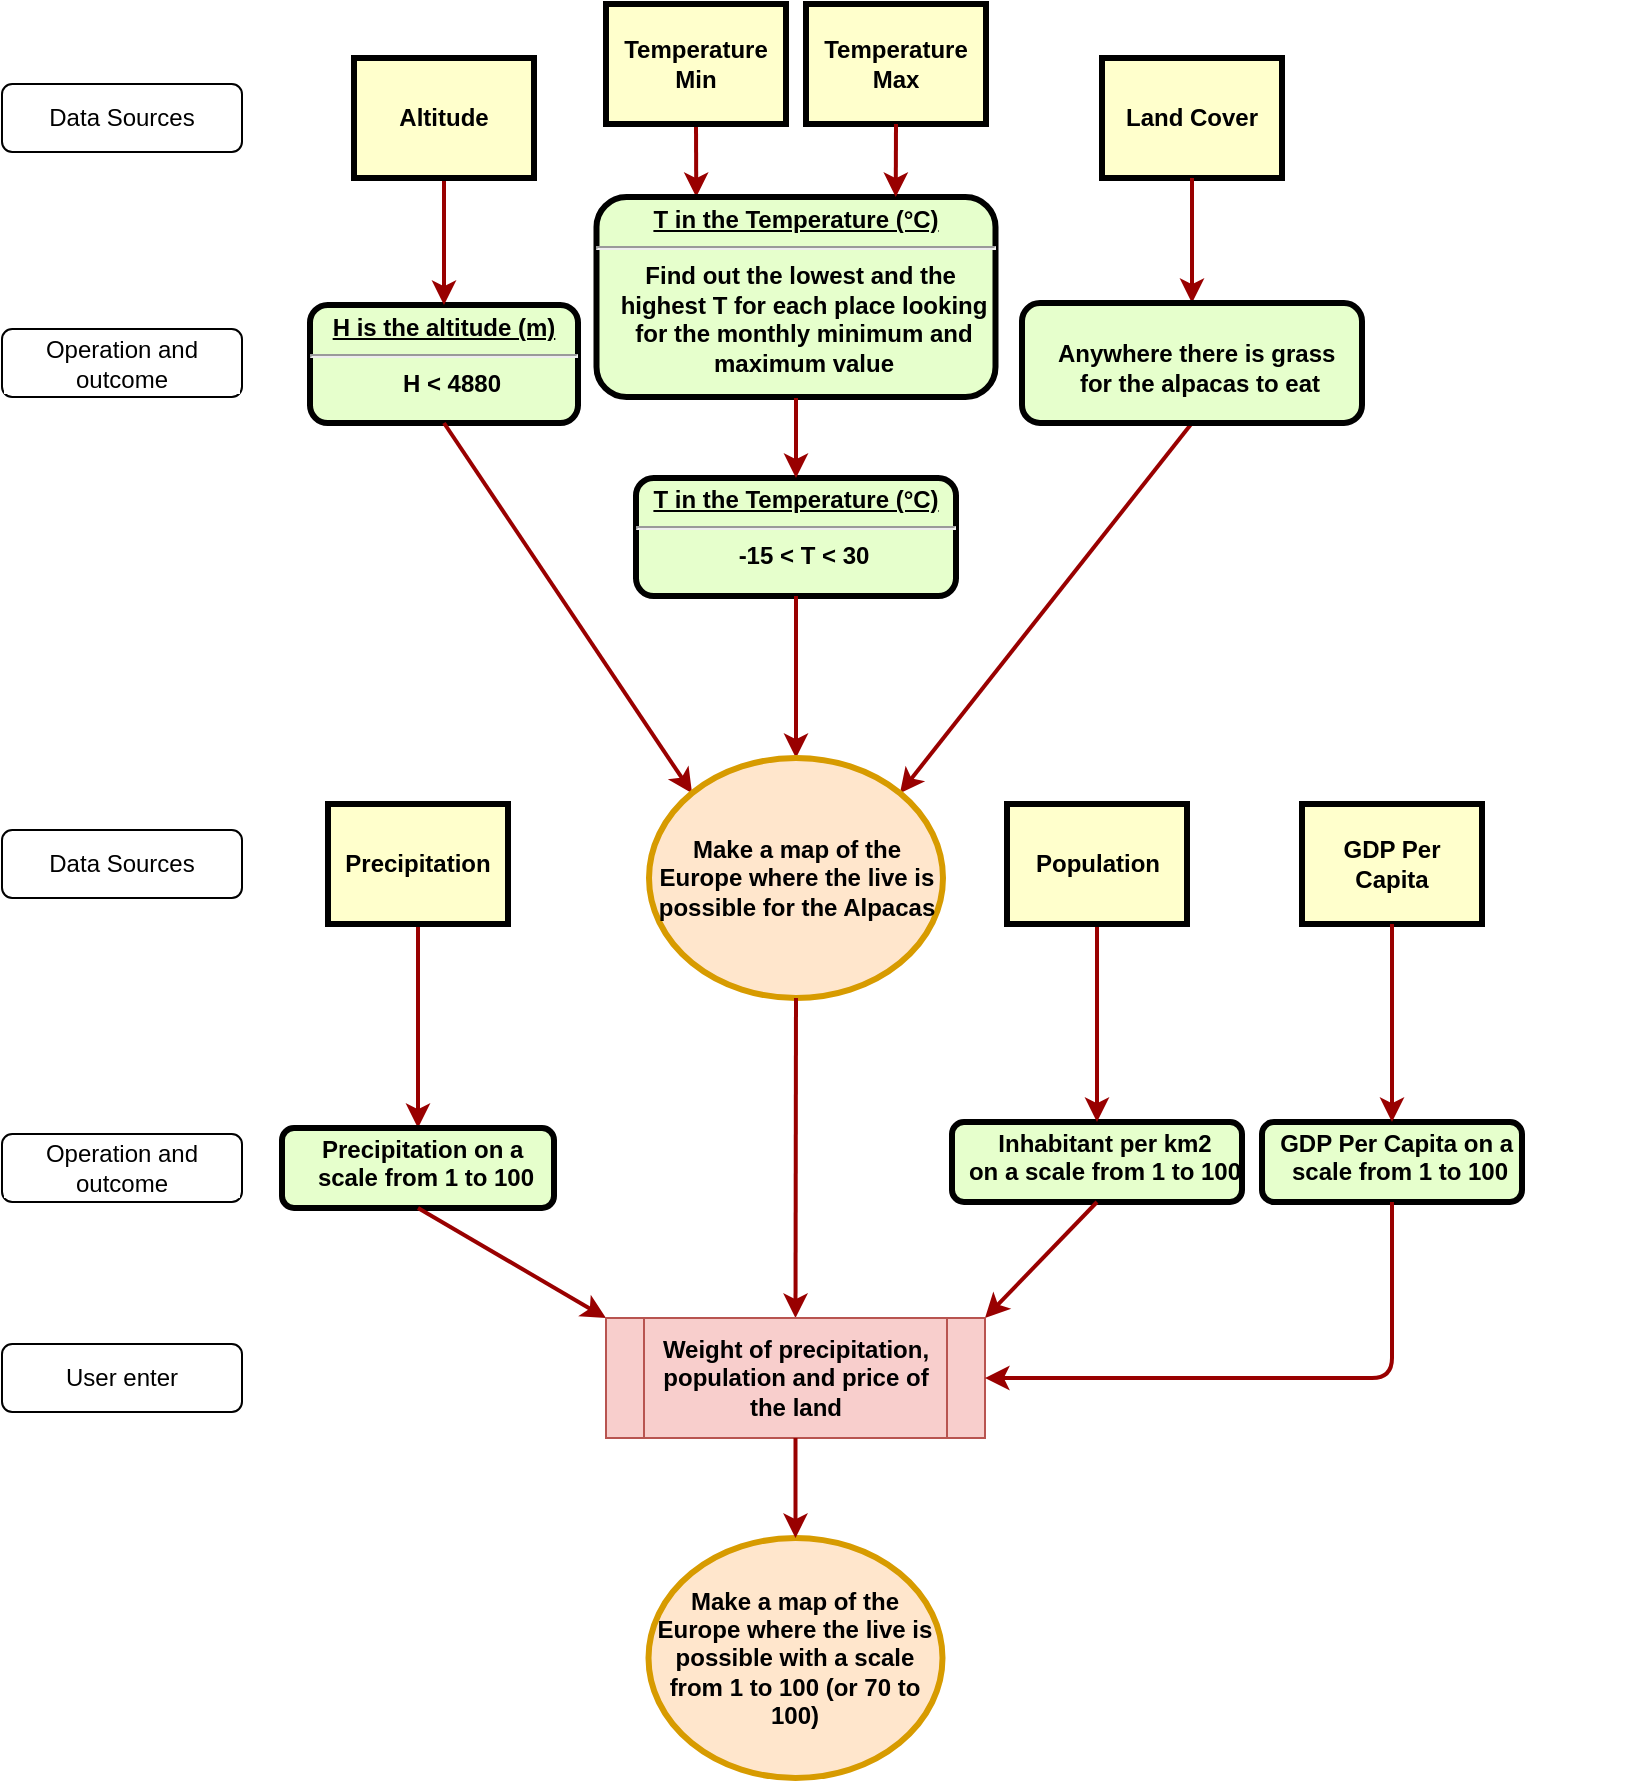 <mxfile version="14.4.8" type="device"><diagram name="Page-1" id="c7558073-3199-34d8-9f00-42111426c3f3"><mxGraphModel dx="1303" dy="782" grid="0" gridSize="10" guides="1" tooltips="1" connect="1" arrows="1" fold="1" page="0" pageScale="1" pageWidth="826" pageHeight="1169" background="none" math="0" shadow="0"><root><mxCell id="0"/><mxCell id="1" parent="0"/><mxCell id="2" value="&lt;p style=&quot;margin: 0px ; margin-top: 4px ; text-align: center ; text-decoration: underline&quot;&gt;&lt;strong&gt;H is the altitude (m)&lt;br&gt;&lt;/strong&gt;&lt;/p&gt;&lt;hr&gt;&lt;p style=&quot;margin: 0px ; margin-left: 8px&quot;&gt;H &amp;lt; 4880&lt;/p&gt;" style="verticalAlign=middle;align=center;overflow=fill;fontSize=12;fontFamily=Helvetica;html=1;rounded=1;fontStyle=1;strokeWidth=3;fillColor=#E6FFCC" parent="1" vertex="1"><mxGeometry x="214" y="173.5" width="134" height="59" as="geometry"/></mxCell><mxCell id="6" value="&lt;p style=&quot;margin: 0px ; margin-top: 4px ; text-align: center ; text-decoration: underline&quot;&gt;&lt;strong&gt;T in the Temperature (°C)&lt;br&gt;&lt;/strong&gt;&lt;/p&gt;&lt;hr&gt;&lt;p style=&quot;margin: 0px ; margin-left: 8px&quot;&gt;-15 &amp;lt; T &amp;lt; 30&lt;/p&gt;&lt;span style=&quot;color: rgba(0 , 0 , 0 , 0) ; font-family: monospace ; font-size: 0px ; font-weight: 400&quot;&gt;%3CmxGraphModel%3E%3Croot%3E%3CmxCell%20id%3D%220%22%2F%3E%3CmxCell%20id%3D%221%22%20parent%3D%220%22%2F%3E%3CmxCell%20id%3D%222%22%20value%3D%22Temperature%20Min%22%20style%3D%22whiteSpace%3Dwrap%3Balign%3Dcenter%3BverticalAlign%3Dmiddle%3BfontStyle%3D1%3BstrokeWidth%3D3%3BfillColor%3D%23FFFFCC%22%20vertex%3D%221%22%20parent%3D%221%22%3E%3CmxGeometry%20x%3D%22412%22%20y%3D%2250.0%22%20width%3D%2290%22%20height%3D%2260%22%20as%3D%22geometry%22%2F%3E%3C%2FmxCell%3E%3C%2Froot%3E%3C%2FmxGraphModel%3E&lt;/span&gt;" style="verticalAlign=middle;align=center;overflow=fill;fontSize=12;fontFamily=Helvetica;html=1;rounded=1;fontStyle=1;strokeWidth=3;fillColor=#E6FFCC" parent="1" vertex="1"><mxGeometry x="377" y="260" width="160" height="59" as="geometry"/></mxCell><mxCell id="8" value="&lt;p style=&quot;margin: 0px ; margin-top: 4px ; text-align: center ; text-decoration: underline&quot;&gt;&lt;/p&gt;&lt;p style=&quot;margin: 0px ; margin-left: 8px&quot;&gt;Inhabitant per km2&lt;/p&gt;&lt;p style=&quot;margin: 0px ; margin-left: 8px&quot;&gt;on a&amp;nbsp;&lt;span&gt;scale from 1 to 100&lt;/span&gt;&lt;/p&gt;" style="verticalAlign=middle;align=center;overflow=fill;fontSize=12;fontFamily=Helvetica;html=1;rounded=1;fontStyle=1;strokeWidth=3;fillColor=#E6FFCC" parent="1" vertex="1"><mxGeometry x="535" y="582" width="145" height="40" as="geometry"/></mxCell><mxCell id="12" value="Land Cover" style="whiteSpace=wrap;align=center;verticalAlign=middle;fontStyle=1;strokeWidth=3;fillColor=#FFFFCC" parent="1" vertex="1"><mxGeometry x="610" y="50.0" width="90" height="60" as="geometry"/></mxCell><mxCell id="36" value="" style="edgeStyle=none;noEdgeStyle=1;strokeColor=#990000;strokeWidth=2;exitX=0.5;exitY=1;exitDx=0;exitDy=0;" parent="1" source="4ELwSUnbLozZBFiHiykJ-121" target="2" edge="1"><mxGeometry width="100" height="100" relative="1" as="geometry"><mxPoint x="257.489" y="110" as="sourcePoint"/><mxPoint x="120" y="150" as="targetPoint"/></mxGeometry></mxCell><mxCell id="4ELwSUnbLozZBFiHiykJ-98" value="Data Sources" style="rounded=1;whiteSpace=wrap;html=1;labelBackgroundColor=#ffffff;fillColor=none;" parent="1" vertex="1"><mxGeometry x="60" y="63" width="120" height="34" as="geometry"/></mxCell><mxCell id="4ELwSUnbLozZBFiHiykJ-100" value="" style="edgeStyle=none;noEdgeStyle=1;strokeColor=#990000;strokeWidth=2;exitX=0.5;exitY=1;exitDx=0;exitDy=0;entryX=0.25;entryY=0;entryDx=0;entryDy=0;" parent="1" source="4ELwSUnbLozZBFiHiykJ-118" target="Auhu3OukKuUOTLRfJxsg-38" edge="1"><mxGeometry width="100" height="100" relative="1" as="geometry"><mxPoint x="370" y="130" as="sourcePoint"/><mxPoint x="405" y="110" as="targetPoint"/></mxGeometry></mxCell><mxCell id="4ELwSUnbLozZBFiHiykJ-105" value="" style="edgeStyle=none;noEdgeStyle=1;strokeColor=#990000;strokeWidth=2;entryX=0.5;entryY=0;entryDx=0;entryDy=0;exitX=0.5;exitY=1;exitDx=0;exitDy=0;" parent="1" source="12" target="4ELwSUnbLozZBFiHiykJ-123" edge="1"><mxGeometry width="100" height="100" relative="1" as="geometry"><mxPoint x="290" y="110" as="sourcePoint"/><mxPoint x="530" y="153.5" as="targetPoint"/></mxGeometry></mxCell><mxCell id="4ELwSUnbLozZBFiHiykJ-107" value="" style="edgeStyle=none;noEdgeStyle=1;strokeColor=#990000;strokeWidth=2;exitX=0.5;exitY=1;exitDx=0;exitDy=0;entryX=0;entryY=0;entryDx=0;entryDy=0;" parent="1" source="2" target="4ELwSUnbLozZBFiHiykJ-113" edge="1"><mxGeometry width="100" height="100" relative="1" as="geometry"><mxPoint x="595" y="120.0" as="sourcePoint"/><mxPoint x="393.75" y="505" as="targetPoint"/></mxGeometry></mxCell><mxCell id="4ELwSUnbLozZBFiHiykJ-108" value="" style="edgeStyle=none;noEdgeStyle=1;strokeColor=#990000;strokeWidth=2;exitX=0.5;exitY=1;exitDx=0;exitDy=0;entryX=0.5;entryY=0;entryDx=0;entryDy=0;" parent="1" source="6" target="4ELwSUnbLozZBFiHiykJ-113" edge="1"><mxGeometry width="100" height="100" relative="1" as="geometry"><mxPoint x="605" y="130.0" as="sourcePoint"/><mxPoint x="441.5" y="505" as="targetPoint"/></mxGeometry></mxCell><mxCell id="4ELwSUnbLozZBFiHiykJ-110" value="" style="edgeStyle=none;noEdgeStyle=1;strokeColor=#990000;strokeWidth=2;exitX=0.5;exitY=1;exitDx=0;exitDy=0;entryX=1;entryY=0;entryDx=0;entryDy=0;" parent="1" source="4ELwSUnbLozZBFiHiykJ-123" target="4ELwSUnbLozZBFiHiykJ-113" edge="1"><mxGeometry width="100" height="100" relative="1" as="geometry"><mxPoint x="625" y="150.0" as="sourcePoint"/><mxPoint x="489.25" y="505" as="targetPoint"/></mxGeometry></mxCell><mxCell id="4ELwSUnbLozZBFiHiykJ-111" value="" style="edgeStyle=none;noEdgeStyle=1;strokeColor=#990000;strokeWidth=2;entryX=0.5;entryY=0;entryDx=0;entryDy=0;exitX=0.5;exitY=1;exitDx=0;exitDy=0;" parent="1" source="4" target="8" edge="1"><mxGeometry width="100" height="100" relative="1" as="geometry"><mxPoint x="710" y="500" as="sourcePoint"/><mxPoint x="635" y="200.0" as="targetPoint"/></mxGeometry></mxCell><mxCell id="4ELwSUnbLozZBFiHiykJ-112" value="" style="edgeStyle=none;noEdgeStyle=1;strokeColor=#990000;strokeWidth=2;exitX=0.5;exitY=1;exitDx=0;exitDy=0;entryX=0.5;entryY=0;entryDx=0;entryDy=0;" parent="1" source="4ELwSUnbLozZBFiHiykJ-120" target="4ELwSUnbLozZBFiHiykJ-124" edge="1"><mxGeometry width="100" height="100" relative="1" as="geometry"><mxPoint x="595" y="434" as="sourcePoint"/><mxPoint x="537.0" y="545" as="targetPoint"/><Array as="points"/></mxGeometry></mxCell><mxCell id="4ELwSUnbLozZBFiHiykJ-113" value="&lt;span style=&quot;font-size: 12px&quot;&gt;Make a map of the Europe where the live is possible for the Alpacas&lt;/span&gt;" style="ellipse;whiteSpace=wrap;html=1;labelBackgroundColor=none;fillColor=#ffe6cc;strokeWidth=3;strokeColor=#d79b00;fontStyle=1;fontSize=12;" parent="1" vertex="1"><mxGeometry x="383.5" y="400" width="147" height="120" as="geometry"/></mxCell><mxCell id="4ELwSUnbLozZBFiHiykJ-115" value="Data Sources" style="rounded=1;whiteSpace=wrap;html=1;labelBackgroundColor=#ffffff;fillColor=none;" parent="1" vertex="1"><mxGeometry x="60" y="436" width="120" height="34" as="geometry"/></mxCell><mxCell id="4ELwSUnbLozZBFiHiykJ-116" value="Operation and outcome&lt;span style=&quot;color: rgba(0 , 0 , 0 , 0) ; font-family: monospace ; font-size: 0px ; background-color: rgb(248 , 249 , 250)&quot;&gt;%3CmxGraphModel%3E%3Croot%3E%3CmxCell%20id%3D%220%22%2F%3E%3CmxCell%20id%3D%221%22%20parent%3D%220%22%2F%3E%3CmxCell%20id%3D%222%22%20value%3D%22User%20Choice%22%20style%3D%22rounded%3D1%3BwhiteSpace%3Dwrap%3Bhtml%3D1%3BlabelBackgroundColor%3D%23ffffff%3BfillColor%3Dnone%3B%22%20vertex%3D%221%22%20parent%3D%221%22%3E%3CmxGeometry%20x%3D%2260%22%20y%3D%22173.5%22%20width%3D%22120%22%20height%3D%2234%22%20as%3D%22geometry%22%2F%3E%3C%2FmxCell%3E%3C%2Froot%3E%3C%2FmxGraphModel%3E&lt;/span&gt;&lt;span style=&quot;color: rgba(0 , 0 , 0 , 0) ; font-family: monospace ; font-size: 0px ; background-color: rgb(248 , 249 , 250)&quot;&gt;%3CmxGraphModel%3E%3Croot%3E%3CmxCell%20id%3D%220%22%2F%3E%3CmxCell%20id%3D%221%22%20parent%3D%220%22%2F%3E%3CmxCell%20id%3D%222%22%20value%3D%22User%20Choice%22%20style%3D%22rounded%3D1%3BwhiteSpace%3Dwrap%3Bhtml%3D1%3BlabelBackgroundColor%3D%23ffffff%3BfillColor%3Dnone%3B%22%20vertex%3D%221%22%20parent%3D%221%22%3E%3CmxGeometry%20x%3D%2260%22%20y%3D%22173.5%22%20width%3D%22120%22%20height%3D%2234%22%20as%3D%22geometry%22%2F%3E%3C%2FmxCell%3E%3C%2Froot%3E%3C%2FmxGraphModel%3E&lt;/span&gt;&lt;span style=&quot;color: rgba(0 , 0 , 0 , 0) ; font-family: monospace ; font-size: 0px ; background-color: rgb(248 , 249 , 250)&quot;&gt;%3CmxGraphModel%3E%3Croot%3E%3CmxCell%20id%3D%220%22%2F%3E%3CmxCell%20id%3D%221%22%20parent%3D%220%22%2F%3E%3CmxCell%20id%3D%222%22%20value%3D%22User%20Choice%22%20style%3D%22rounded%3D1%3BwhiteSpace%3Dwrap%3Bhtml%3D1%3BlabelBackgroundColor%3D%23ffffff%3BfillColor%3Dnone%3B%22%20vertex%3D%221%22%20parent%3D%221%22%3E%3CmxGeometry%20x%3D%2260%22%20y%3D%22173.5%22%20width%3D%22120%22%20height%3D%2234%22%20as%3D%22geometry%22%2F%3E%3C%2FmxCell%3E%3C%2Froot%3E%3C%2FmxGraphModel%3E&lt;/span&gt;" style="rounded=1;whiteSpace=wrap;html=1;labelBackgroundColor=#ffffff;fillColor=none;" parent="1" vertex="1"><mxGeometry x="60" y="185.5" width="120" height="34" as="geometry"/></mxCell><mxCell id="4ELwSUnbLozZBFiHiykJ-117" value="User enter" style="rounded=1;whiteSpace=wrap;html=1;labelBackgroundColor=#ffffff;fillColor=none;" parent="1" vertex="1"><mxGeometry x="60" y="693" width="120" height="34" as="geometry"/></mxCell><mxCell id="4ELwSUnbLozZBFiHiykJ-118" value="Temperature Min" style="whiteSpace=wrap;align=center;verticalAlign=middle;fontStyle=1;strokeWidth=3;fillColor=#FFFFCC" parent="1" vertex="1"><mxGeometry x="362" y="23.0" width="90" height="60" as="geometry"/></mxCell><mxCell id="4ELwSUnbLozZBFiHiykJ-120" value="Precipitation" style="whiteSpace=wrap;align=center;verticalAlign=middle;fontStyle=1;strokeWidth=3;fillColor=#FFFFCC" parent="1" vertex="1"><mxGeometry x="223" y="423" width="90" height="60" as="geometry"/></mxCell><mxCell id="4ELwSUnbLozZBFiHiykJ-121" value="Altitude" style="whiteSpace=wrap;align=center;verticalAlign=middle;fontStyle=1;strokeWidth=3;fillColor=#FFFFCC" parent="1" vertex="1"><mxGeometry x="236" y="50" width="90" height="60" as="geometry"/></mxCell><mxCell id="4" value="Population" style="whiteSpace=wrap;align=center;verticalAlign=middle;fontStyle=1;strokeWidth=3;fillColor=#FFFFCC" parent="1" vertex="1"><mxGeometry x="562.5" y="423" width="90" height="60" as="geometry"/></mxCell><mxCell id="4ELwSUnbLozZBFiHiykJ-123" value="&lt;p style=&quot;margin: 0px ; margin-top: 4px ; text-align: center ; text-decoration: underline&quot;&gt;&lt;/p&gt;&lt;p style=&quot;margin: 0px ; margin-left: 8px&quot;&gt;&lt;br&gt;&lt;/p&gt;&lt;p style=&quot;margin: 0px ; margin-left: 8px&quot;&gt;Anywhere there is grass&amp;nbsp;&lt;/p&gt;&lt;p style=&quot;margin: 0px ; margin-left: 8px&quot;&gt;for the alpacas to eat&lt;br&gt;&lt;/p&gt;" style="verticalAlign=middle;align=center;overflow=fill;fontSize=12;fontFamily=Helvetica;html=1;rounded=1;fontStyle=1;strokeWidth=3;fillColor=#E6FFCC" parent="1" vertex="1"><mxGeometry x="570" y="172.5" width="170" height="60" as="geometry"/></mxCell><mxCell id="4ELwSUnbLozZBFiHiykJ-124" value="&lt;p style=&quot;margin: 0px ; margin-top: 4px ; text-align: center ; text-decoration: underline&quot;&gt;&lt;/p&gt;&lt;p style=&quot;margin: 0px ; margin-left: 8px&quot;&gt;Precipitation on a&amp;nbsp;&lt;/p&gt;&lt;p style=&quot;margin: 0px ; margin-left: 8px&quot;&gt;scale&amp;nbsp;&lt;span&gt;from 1 to 100&lt;/span&gt;&lt;/p&gt;" style="verticalAlign=middle;align=center;overflow=fill;fontSize=12;fontFamily=Helvetica;html=1;rounded=1;fontStyle=1;strokeWidth=3;fillColor=#E6FFCC" parent="1" vertex="1"><mxGeometry x="200" y="585" width="136" height="40" as="geometry"/></mxCell><mxCell id="4ELwSUnbLozZBFiHiykJ-126" value="" style="edgeStyle=none;noEdgeStyle=1;strokeColor=#990000;strokeWidth=2;exitX=0.5;exitY=1;exitDx=0;exitDy=0;entryX=1;entryY=0;entryDx=0;entryDy=0;" parent="1" source="8" target="Auhu3OukKuUOTLRfJxsg-44" edge="1"><mxGeometry width="100" height="100" relative="1" as="geometry"><mxPoint x="278" y="493" as="sourcePoint"/><mxPoint x="508.913" y="642.525" as="targetPoint"/><Array as="points"/></mxGeometry></mxCell><mxCell id="4ELwSUnbLozZBFiHiykJ-127" value="" style="edgeStyle=none;noEdgeStyle=1;strokeColor=#990000;strokeWidth=2;exitX=0.5;exitY=1;exitDx=0;exitDy=0;entryX=0;entryY=0;entryDx=0;entryDy=0;" parent="1" source="4ELwSUnbLozZBFiHiykJ-124" target="Auhu3OukKuUOTLRfJxsg-44" edge="1"><mxGeometry width="100" height="100" relative="1" as="geometry"><mxPoint x="288" y="503" as="sourcePoint"/><mxPoint x="300" y="710" as="targetPoint"/><Array as="points"/></mxGeometry></mxCell><mxCell id="4ELwSUnbLozZBFiHiykJ-128" value="" style="edgeStyle=none;noEdgeStyle=1;strokeColor=#990000;strokeWidth=2;entryX=0.5;entryY=0;entryDx=0;entryDy=0;exitX=0.5;exitY=1;exitDx=0;exitDy=0;" parent="1" source="4ELwSUnbLozZBFiHiykJ-113" target="Auhu3OukKuUOTLRfJxsg-44" edge="1"><mxGeometry width="100" height="100" relative="1" as="geometry"><mxPoint x="460" y="450" as="sourcePoint"/><mxPoint x="457" y="625" as="targetPoint"/><Array as="points"/></mxGeometry></mxCell><mxCell id="Auhu3OukKuUOTLRfJxsg-37" value="Temperature Max" style="whiteSpace=wrap;align=center;verticalAlign=middle;fontStyle=1;strokeWidth=3;fillColor=#FFFFCC" parent="1" vertex="1"><mxGeometry x="462" y="23.0" width="90" height="60" as="geometry"/></mxCell><mxCell id="Auhu3OukKuUOTLRfJxsg-38" value="&lt;p style=&quot;margin: 0px ; margin-top: 4px ; text-align: center ; text-decoration: underline&quot;&gt;&lt;strong&gt;T in the Temperature (°C)&lt;br&gt;&lt;/strong&gt;&lt;/p&gt;&lt;hr&gt;&lt;p style=&quot;margin: 0px ; margin-left: 8px&quot;&gt;Find out the lowest and&amp;nbsp;&lt;span&gt;the&amp;nbsp;&lt;/span&gt;&lt;/p&gt;&lt;p style=&quot;margin: 0px ; margin-left: 8px&quot;&gt;&lt;span&gt;highest&lt;/span&gt;&lt;span&gt;&amp;nbsp;T for each&amp;nbsp;&lt;/span&gt;&lt;span&gt;place looking&lt;/span&gt;&lt;/p&gt;&lt;p style=&quot;margin: 0px ; margin-left: 8px&quot;&gt;&lt;span&gt;for the&lt;/span&gt;&lt;span&gt;&amp;nbsp;monthly minimum and&lt;/span&gt;&lt;/p&gt;&lt;p style=&quot;margin: 0px ; margin-left: 8px&quot;&gt;&lt;span&gt;maximum&lt;/span&gt;&lt;span&gt;&amp;nbsp;value&lt;/span&gt;&lt;/p&gt;&lt;span style=&quot;color: rgba(0 , 0 , 0 , 0) ; font-family: monospace ; font-size: 0px ; font-weight: 400&quot;&gt;%3CmxGraphModel%3E%3Croot%3E%3CmxCell%20id%3D%220%22%2F%3E%3CmxCell%20id%3D%221%22%20parent%3D%220%22%2F%3E%3CmxCell%20id%3D%222%22%20value%3D%22Temperature%20Min%22%20style%3D%22whiteSpace%3Dwrap%3Balign%3Dcenter%3BverticalAlign%3Dmiddle%3BfontStyle%3D1%3BstrokeWidth%3D3%3BfillColor%3D%23FFFFCC%22%20vertex%3D%221%22%20parent%3D%221%22%3E%3CmxGeometry%20x%3D%22412%22%20y%3D%2250.0%22%20width%3D%2290%22%20height%3D%2260%22%20as%3D%22geometry%22%2F%3E%3C%2FmxCell%3E%3C%2Froot%3E%3C%2FmxGraphModel%3E&lt;/span&gt;" style="verticalAlign=middle;align=center;overflow=fill;fontSize=12;fontFamily=Helvetica;html=1;rounded=1;fontStyle=1;strokeWidth=3;fillColor=#E6FFCC" parent="1" vertex="1"><mxGeometry x="357.25" y="119.5" width="199.5" height="100" as="geometry"/></mxCell><mxCell id="Auhu3OukKuUOTLRfJxsg-39" value="" style="edgeStyle=none;noEdgeStyle=1;strokeColor=#990000;strokeWidth=2;exitX=0.5;exitY=1;exitDx=0;exitDy=0;entryX=0.75;entryY=0;entryDx=0;entryDy=0;" parent="1" source="Auhu3OukKuUOTLRfJxsg-37" target="Auhu3OukKuUOTLRfJxsg-38" edge="1"><mxGeometry width="100" height="100" relative="1" as="geometry"><mxPoint x="415" y="80" as="sourcePoint"/><mxPoint x="419.875" y="107" as="targetPoint"/></mxGeometry></mxCell><mxCell id="Auhu3OukKuUOTLRfJxsg-40" value="" style="edgeStyle=none;noEdgeStyle=1;strokeColor=#990000;strokeWidth=2;entryX=0.5;entryY=0;entryDx=0;entryDy=0;" parent="1" target="6" edge="1"><mxGeometry width="100" height="100" relative="1" as="geometry"><mxPoint x="457" y="220" as="sourcePoint"/><mxPoint x="519.625" y="107" as="targetPoint"/></mxGeometry></mxCell><mxCell id="Auhu3OukKuUOTLRfJxsg-41" value="GDP Per Capita" style="whiteSpace=wrap;align=center;verticalAlign=middle;fontStyle=1;strokeWidth=3;fillColor=#FFFFCC" parent="1" vertex="1"><mxGeometry x="710" y="423" width="90" height="60" as="geometry"/></mxCell><mxCell id="Auhu3OukKuUOTLRfJxsg-42" value="&lt;p style=&quot;margin: 0px ; margin-top: 4px ; text-align: center ; text-decoration: underline&quot;&gt;&lt;/p&gt;&lt;p style=&quot;margin: 0px ; margin-left: 8px&quot;&gt;GDP Per Capita&amp;nbsp;&lt;span&gt;on a&amp;nbsp;&lt;/span&gt;&lt;/p&gt;&lt;p style=&quot;margin: 0px ; margin-left: 8px&quot;&gt;&lt;span&gt;scale from 1 to 100&lt;/span&gt;&lt;/p&gt;" style="verticalAlign=middle;align=center;overflow=fill;fontSize=12;fontFamily=Helvetica;html=1;rounded=1;fontStyle=1;strokeWidth=3;fillColor=#E6FFCC" parent="1" vertex="1"><mxGeometry x="690" y="582" width="130" height="40" as="geometry"/></mxCell><mxCell id="Auhu3OukKuUOTLRfJxsg-43" value="&lt;span style=&quot;font-size: 12px&quot;&gt;Make a map of the Europe where the live is possible with a scale from 1 to 100 (or 70 to 100)&lt;/span&gt;" style="ellipse;whiteSpace=wrap;html=1;labelBackgroundColor=none;fillColor=#ffe6cc;strokeWidth=3;strokeColor=#d79b00;fontStyle=1;fontSize=12;" parent="1" vertex="1"><mxGeometry x="383.25" y="790" width="147" height="120" as="geometry"/></mxCell><mxCell id="Auhu3OukKuUOTLRfJxsg-44" value="&lt;b&gt;Weight of precipitation, population and price of the land&lt;/b&gt;" style="shape=process;whiteSpace=wrap;html=1;backgroundOutline=1;fillColor=#f8cecc;strokeColor=#b85450;" parent="1" vertex="1"><mxGeometry x="362" y="680" width="189.5" height="60" as="geometry"/></mxCell><mxCell id="Auhu3OukKuUOTLRfJxsg-46" value="" style="edgeStyle=none;noEdgeStyle=1;strokeColor=#990000;strokeWidth=2;entryX=1;entryY=0.5;entryDx=0;entryDy=0;exitX=0.5;exitY=1;exitDx=0;exitDy=0;" parent="1" source="Auhu3OukKuUOTLRfJxsg-42" target="Auhu3OukKuUOTLRfJxsg-44" edge="1"><mxGeometry width="100" height="100" relative="1" as="geometry"><mxPoint x="617.5" y="493" as="sourcePoint"/><mxPoint x="617.5" y="592" as="targetPoint"/><Array as="points"><mxPoint x="755" y="710"/></Array></mxGeometry></mxCell><mxCell id="Auhu3OukKuUOTLRfJxsg-47" value="" style="edgeStyle=none;noEdgeStyle=1;strokeColor=#990000;strokeWidth=2;entryX=0.5;entryY=0;entryDx=0;entryDy=0;exitX=0.5;exitY=1;exitDx=0;exitDy=0;" parent="1" source="Auhu3OukKuUOTLRfJxsg-41" target="Auhu3OukKuUOTLRfJxsg-42" edge="1"><mxGeometry width="100" height="100" relative="1" as="geometry"><mxPoint x="627.5" y="503" as="sourcePoint"/><mxPoint x="627.5" y="602" as="targetPoint"/></mxGeometry></mxCell><mxCell id="Auhu3OukKuUOTLRfJxsg-48" value="Operation and outcome&lt;span style=&quot;color: rgba(0 , 0 , 0 , 0) ; font-family: monospace ; font-size: 0px ; background-color: rgb(248 , 249 , 250)&quot;&gt;%3CmxGraphModel%3E%3Croot%3E%3CmxCell%20id%3D%220%22%2F%3E%3CmxCell%20id%3D%221%22%20parent%3D%220%22%2F%3E%3CmxCell%20id%3D%222%22%20value%3D%22User%20Choice%22%20style%3D%22rounded%3D1%3BwhiteSpace%3Dwrap%3Bhtml%3D1%3BlabelBackgroundColor%3D%23ffffff%3BfillColor%3Dnone%3B%22%20vertex%3D%221%22%20parent%3D%221%22%3E%3CmxGeometry%20x%3D%2260%22%20y%3D%22173.5%22%20width%3D%22120%22%20height%3D%2234%22%20as%3D%22geometry%22%2F%3E%3C%2FmxCell%3E%3C%2Froot%3E%3C%2FmxGraphModel%3E&lt;/span&gt;&lt;span style=&quot;color: rgba(0 , 0 , 0 , 0) ; font-family: monospace ; font-size: 0px ; background-color: rgb(248 , 249 , 250)&quot;&gt;%3CmxGraphModel%3E%3Croot%3E%3CmxCell%20id%3D%220%22%2F%3E%3CmxCell%20id%3D%221%22%20parent%3D%220%22%2F%3E%3CmxCell%20id%3D%222%22%20value%3D%22User%20Choice%22%20style%3D%22rounded%3D1%3BwhiteSpace%3Dwrap%3Bhtml%3D1%3BlabelBackgroundColor%3D%23ffffff%3BfillColor%3Dnone%3B%22%20vertex%3D%221%22%20parent%3D%221%22%3E%3CmxGeometry%20x%3D%2260%22%20y%3D%22173.5%22%20width%3D%22120%22%20height%3D%2234%22%20as%3D%22geometry%22%2F%3E%3C%2FmxCell%3E%3C%2Froot%3E%3C%2FmxGraphModel%3E&lt;/span&gt;&lt;span style=&quot;color: rgba(0 , 0 , 0 , 0) ; font-family: monospace ; font-size: 0px ; background-color: rgb(248 , 249 , 250)&quot;&gt;%3CmxGraphModel%3E%3Croot%3E%3CmxCell%20id%3D%220%22%2F%3E%3CmxCell%20id%3D%221%22%20parent%3D%220%22%2F%3E%3CmxCell%20id%3D%222%22%20value%3D%22User%20Choice%22%20style%3D%22rounded%3D1%3BwhiteSpace%3Dwrap%3Bhtml%3D1%3BlabelBackgroundColor%3D%23ffffff%3BfillColor%3Dnone%3B%22%20vertex%3D%221%22%20parent%3D%221%22%3E%3CmxGeometry%20x%3D%2260%22%20y%3D%22173.5%22%20width%3D%22120%22%20height%3D%2234%22%20as%3D%22geometry%22%2F%3E%3C%2FmxCell%3E%3C%2Froot%3E%3C%2FmxGraphModel%3E&lt;/span&gt;" style="rounded=1;whiteSpace=wrap;html=1;labelBackgroundColor=#ffffff;fillColor=none;" parent="1" vertex="1"><mxGeometry x="60" y="588" width="120" height="34" as="geometry"/></mxCell><mxCell id="Auhu3OukKuUOTLRfJxsg-49" value="" style="edgeStyle=none;noEdgeStyle=1;strokeColor=#990000;strokeWidth=2;entryX=0.5;entryY=0;entryDx=0;entryDy=0;exitX=0.5;exitY=1;exitDx=0;exitDy=0;" parent="1" source="Auhu3OukKuUOTLRfJxsg-44" target="Auhu3OukKuUOTLRfJxsg-43" edge="1"><mxGeometry width="100" height="100" relative="1" as="geometry"><mxPoint x="467.0" y="530" as="sourcePoint"/><mxPoint x="466.75" y="690" as="targetPoint"/><Array as="points"/></mxGeometry></mxCell><mxCell id="Auhu3OukKuUOTLRfJxsg-50" value="" style="endArrow=none;html=1;strokeWidth=3;strokeColor=none;" parent="1" edge="1"><mxGeometry width="50" height="50" relative="1" as="geometry"><mxPoint x="557" y="245" as="sourcePoint"/><mxPoint x="880" y="144" as="targetPoint"/><Array as="points"><mxPoint x="568" y="144"/></Array></mxGeometry></mxCell></root></mxGraphModel></diagram></mxfile>